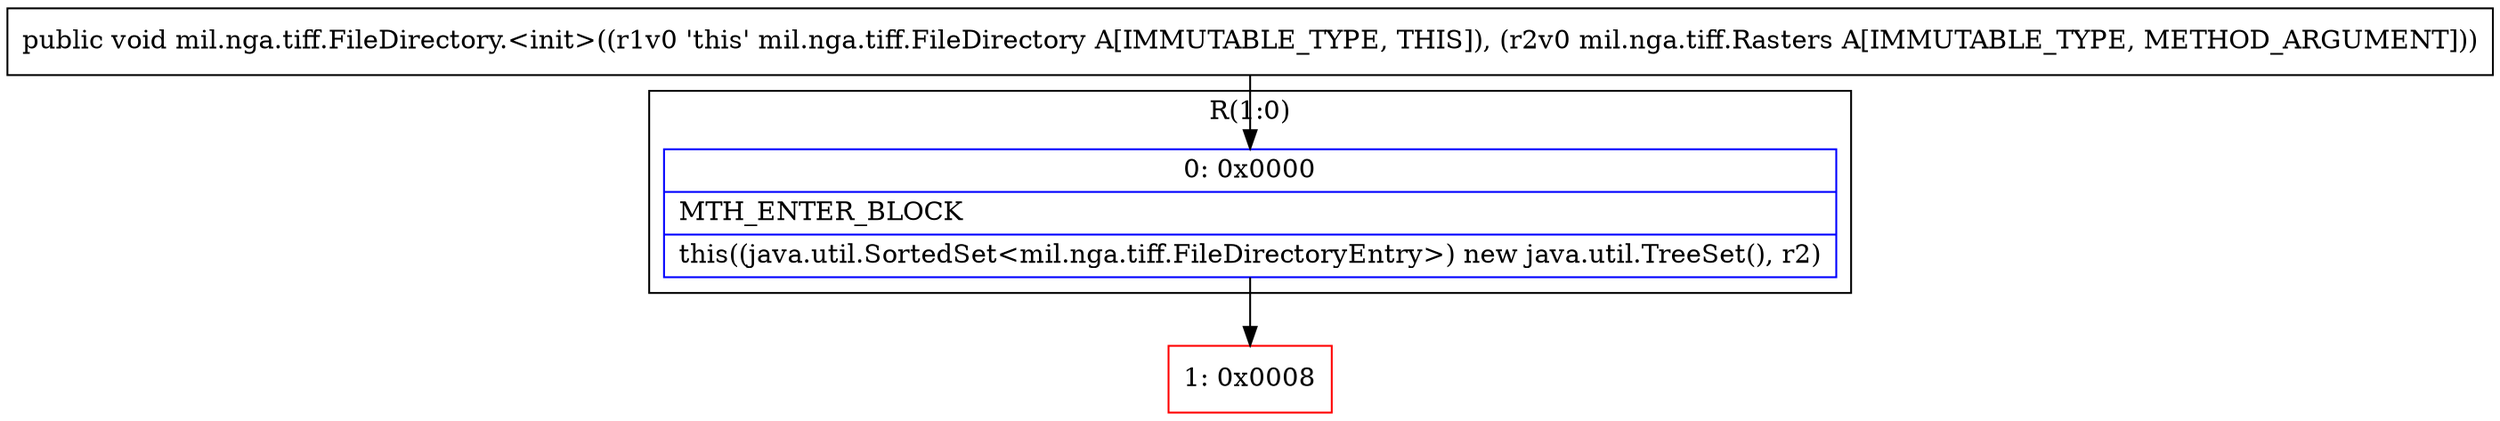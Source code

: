 digraph "CFG formil.nga.tiff.FileDirectory.\<init\>(Lmil\/nga\/tiff\/Rasters;)V" {
subgraph cluster_Region_940124932 {
label = "R(1:0)";
node [shape=record,color=blue];
Node_0 [shape=record,label="{0\:\ 0x0000|MTH_ENTER_BLOCK\l|this((java.util.SortedSet\<mil.nga.tiff.FileDirectoryEntry\>) new java.util.TreeSet(), r2)\l}"];
}
Node_1 [shape=record,color=red,label="{1\:\ 0x0008}"];
MethodNode[shape=record,label="{public void mil.nga.tiff.FileDirectory.\<init\>((r1v0 'this' mil.nga.tiff.FileDirectory A[IMMUTABLE_TYPE, THIS]), (r2v0 mil.nga.tiff.Rasters A[IMMUTABLE_TYPE, METHOD_ARGUMENT])) }"];
MethodNode -> Node_0;
Node_0 -> Node_1;
}

